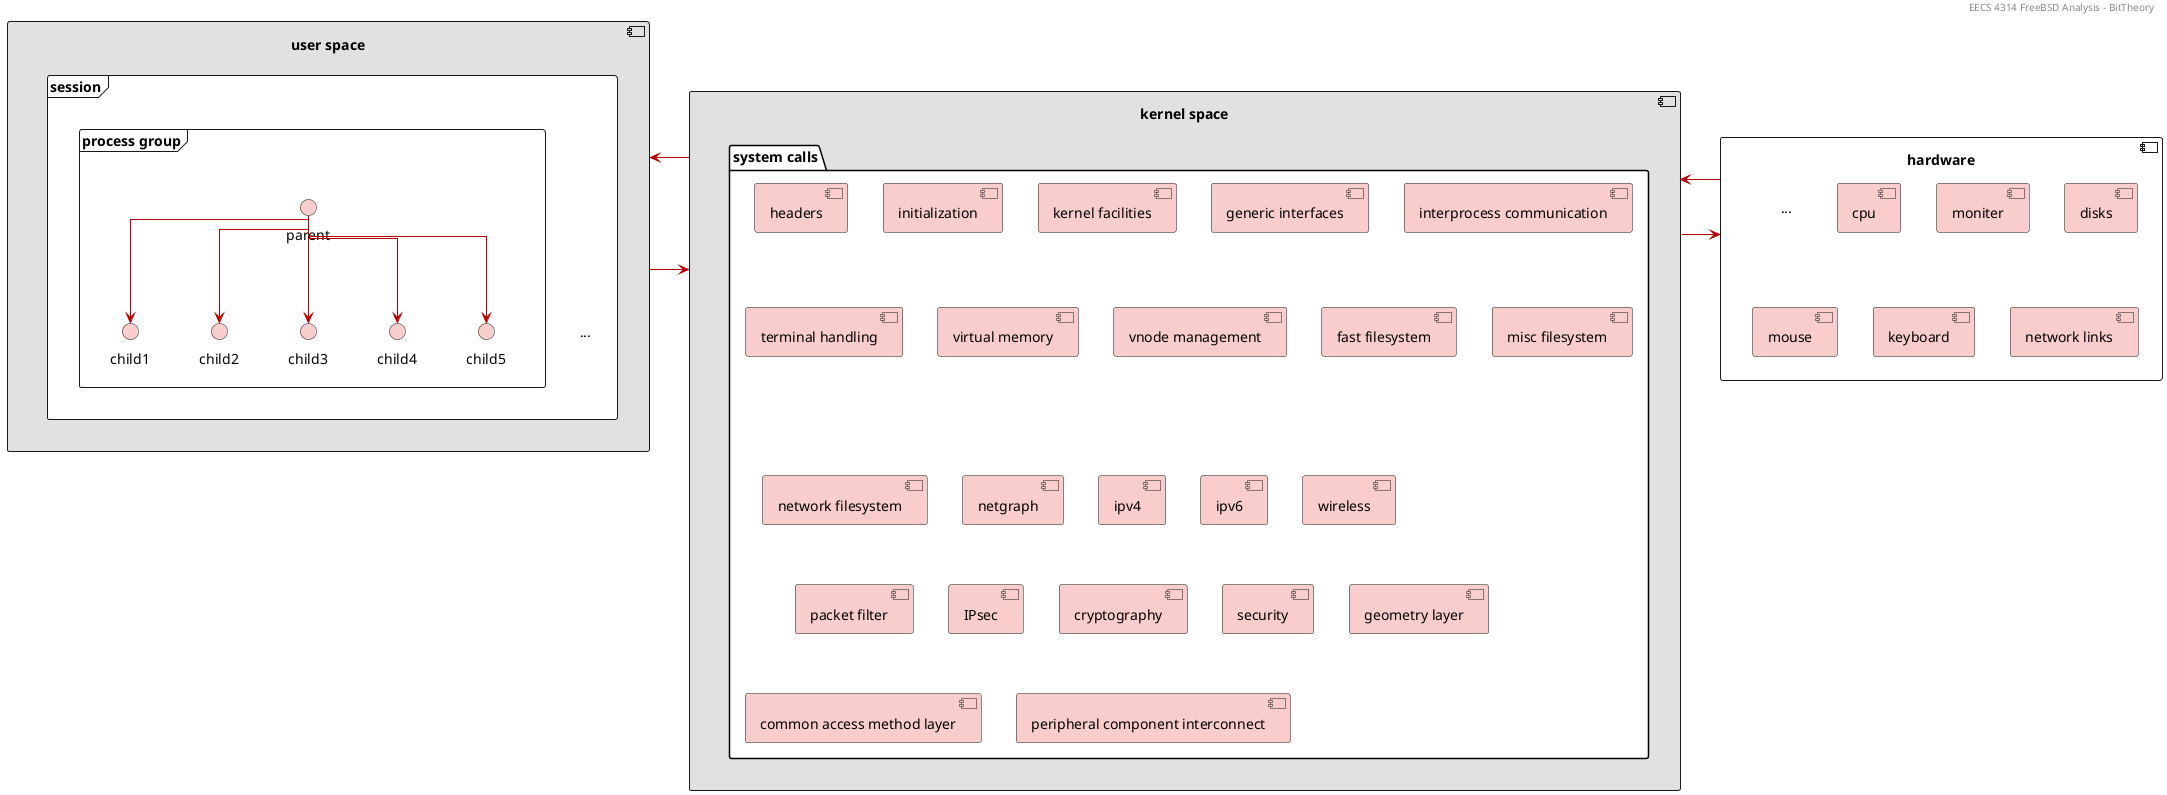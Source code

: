 @startuml
header EECS 4314 FreeBSD Analysis - BitTheory

skinparam {
  arrowcolor #B70000
  linetype ortho
}

<style>
rectangle {
    backgroundcolor white
    shadowing 0
    linecolor transparent
}
</style>

component "kernel space" as ks #e1e1e1 {
  folder "system calls" as sc #ffffff {
    [headers] #F8CDCC
    [initialization] #F8CDCC
    [kernel facilities] #F8CDCC
    [generic interfaces] #F8CDCC
    [interprocess communication] #F8CDCC
    [terminal handling] #F8CDCC
    [virtual memory] #F8CDCC
    [vnode management] #F8CDCC
    [fast filesystem] #F8CDCC
    [misc filesystem] #F8CDCC
    [network filesystem] #F8CDCC
    [netgraph] #F8CDCC
    [ipv4] #F8CDCC
    [ipv6] #F8CDCC
    [wireless] #F8CDCC
    [packet filter] #F8CDCC
    [IPsec] #F8CDCC
    [cryptography] #F8CDCC
    [security] #F8CDCC
    [geometry layer] #F8CDCC
    [common access method layer] #F8CDCC
    [peripheral component interconnect] #F8CDCC
  }
}

component "user space" as us #e1e1e1 {
  frame "session" as ps #ffffff {
  frame "process group" as pf { 
  circle "parent" as p1 #F8CDCC
  circle "child1" as p2 #F8CDCC
  circle "child2" as p3 #F8CDCC
  circle "child3" as p4 #F8CDCC
  circle "child4" as p5 #F8CDCC
  circle "child5" as p6 #F8CDCC

  p1 -d-> p2
  p1 -d-> p3
  p1 -d-> p4
  p1 -d-> p5
  p1 -d-> p6
  }
  rectangle "..." as pr

  pr -u[hidden]-> pf
  }
}

component "hardware" as hw {
  [cpu] #F8CDCC
  [moniter] #F8CDCC
  [mouse] #F8CDCC
  [disks] #F8CDCC
  [keyboard] #F8CDCC
  [network links] #F8CDCC
  rectangle "..." as hr
  [mouse] -u[hidden]-> hr
}



ks -l-> us
ks <-r- us
ks <-l- hw
ks -r-> hw
@enduml